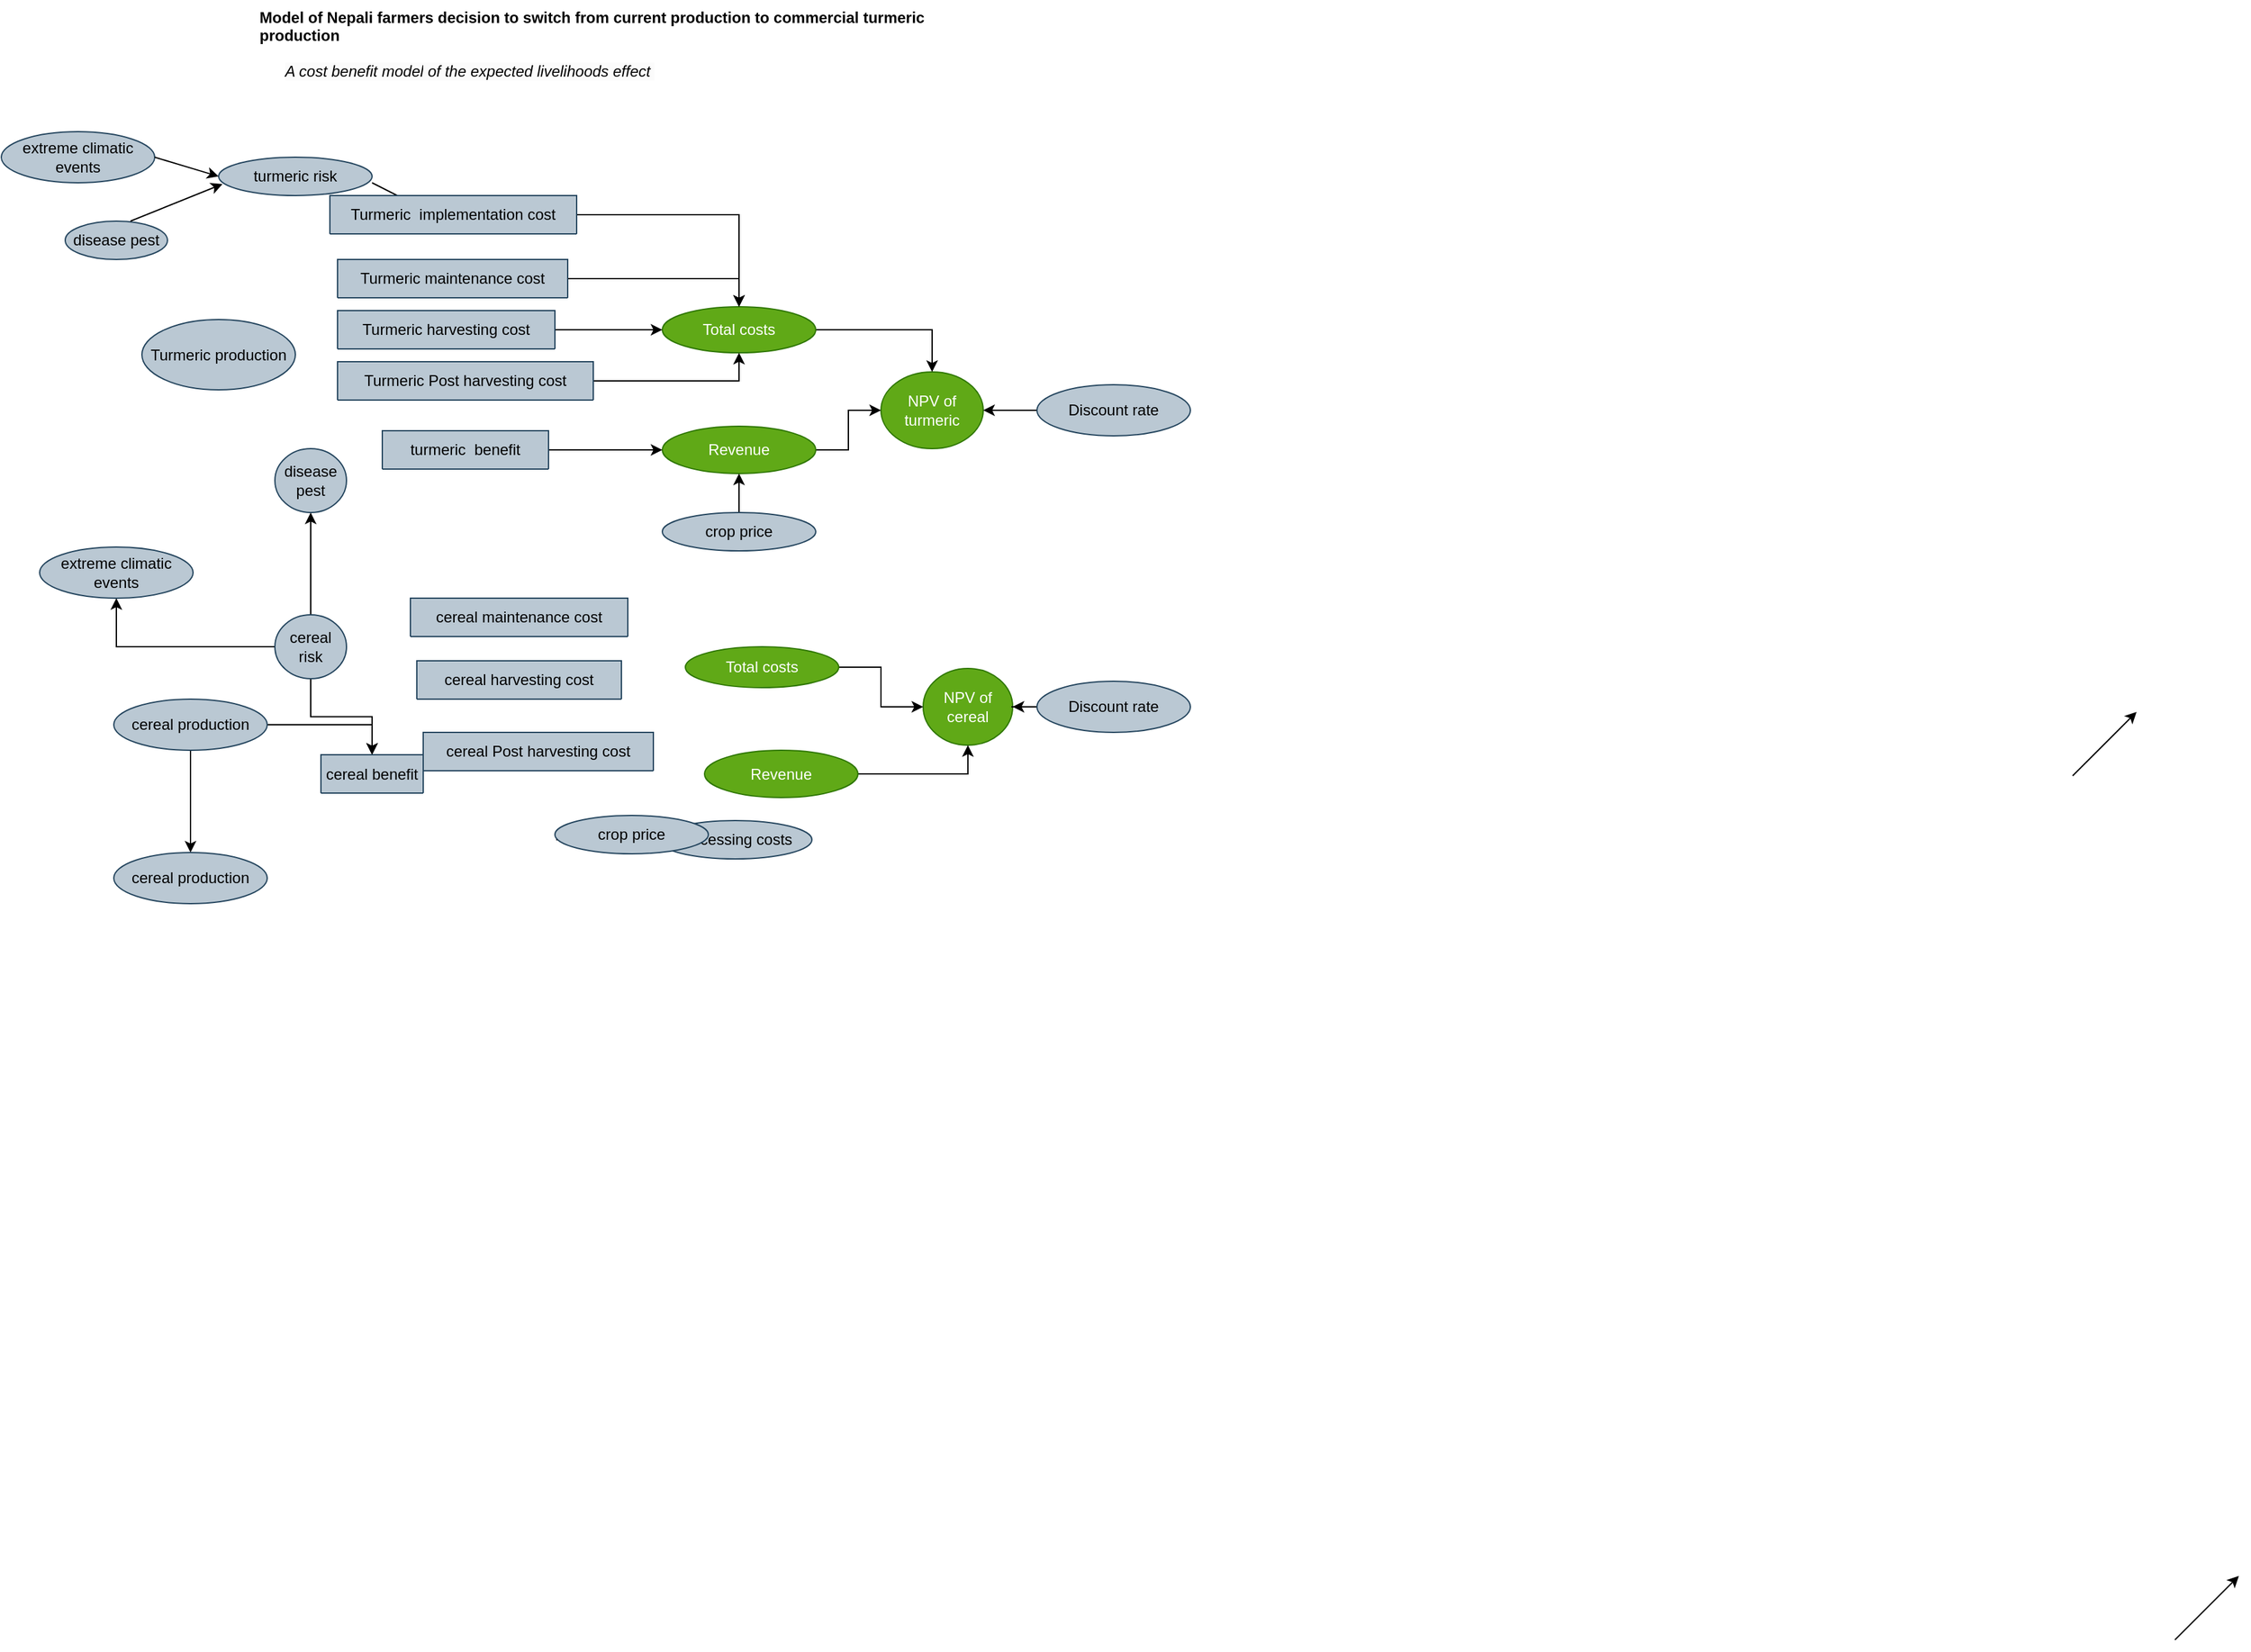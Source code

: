 <mxfile version="22.1.8" type="github">
  <diagram id="RfpzjJQe_nUU93gx4Dxn" name="Page-1">
    <mxGraphModel dx="954" dy="647" grid="1" gridSize="10" guides="1" tooltips="1" connect="1" arrows="1" fold="1" page="1" pageScale="1" pageWidth="850" pageHeight="1100" background="none" math="0" shadow="0">
      <root>
        <mxCell id="0" />
        <mxCell id="1" parent="0" />
        <mxCell id="qbSNNWnGffYOng-eK7Mu-39" value="" style="edgeStyle=orthogonalEdgeStyle;rounded=0;orthogonalLoop=1;jettySize=auto;html=1;" parent="1" source="vRBI4vWx7eo8pq1-qWPK-1" target="qbSNNWnGffYOng-eK7Mu-26" edge="1">
          <mxGeometry relative="1" as="geometry" />
        </mxCell>
        <mxCell id="qbSNNWnGffYOng-eK7Mu-47" value="" style="edgeStyle=orthogonalEdgeStyle;rounded=0;orthogonalLoop=1;jettySize=auto;html=1;" parent="1" source="vRBI4vWx7eo8pq1-qWPK-1" target="qbSNNWnGffYOng-eK7Mu-46" edge="1">
          <mxGeometry relative="1" as="geometry" />
        </mxCell>
        <mxCell id="vRBI4vWx7eo8pq1-qWPK-1" value="cereal production" style="ellipse;whiteSpace=wrap;html=1;fontSize=12;strokeWidth=1;fillColor=#bac8d3;strokeColor=#23445d;" parent="1" vertex="1">
          <mxGeometry x="838" y="564" width="120" height="40" as="geometry" />
        </mxCell>
        <mxCell id="vRBI4vWx7eo8pq1-qWPK-2" value="Model of Nepali farmers decision to switch from current production to commercial turmeric production" style="text;whiteSpace=wrap;fontSize=12;fontStyle=1;strokeWidth=1;" parent="1" vertex="1">
          <mxGeometry x="950" y="17" width="560" height="60" as="geometry" />
        </mxCell>
        <mxCell id="vRBI4vWx7eo8pq1-qWPK-3" value="&lt;span style=&quot;color: rgb(0, 0, 0); font-family: Helvetica; font-size: 12px; font-style: italic; font-variant-ligatures: normal; font-variant-caps: normal; letter-spacing: normal; orphans: 2; text-align: left; text-indent: 0px; text-transform: none; widows: 2; word-spacing: 0px; -webkit-text-stroke-width: 0px; background-color: rgb(251, 251, 251); text-decoration-thickness: initial; float: none; display: inline !important;&quot;&gt;A cost benefit model&lt;/span&gt;&lt;span style=&quot;color: rgb(0, 0, 0); font-family: Helvetica; font-size: 12px; font-style: italic; font-variant-ligatures: normal; font-variant-caps: normal; letter-spacing: normal; orphans: 2; text-align: left; text-indent: 0px; text-transform: none; widows: 2; word-spacing: 0px; -webkit-text-stroke-width: 0px; background-color: rgb(251, 251, 251); text-decoration-thickness: initial; float: none; display: inline !important;&quot;&gt;&amp;nbsp;of the expected livelihoods effect&amp;nbsp;&lt;/span&gt;" style="text;whiteSpace=wrap;html=1;fontSize=12;fontStyle=0;strokeWidth=1;" parent="1" vertex="1">
          <mxGeometry x="970" y="59" width="450" height="40" as="geometry" />
        </mxCell>
        <mxCell id="vRBI4vWx7eo8pq1-qWPK-4" value="Turmeric production" style="ellipse;whiteSpace=wrap;html=1;fontSize=12;strokeWidth=1;fillColor=#bac8d3;strokeColor=#23445d;" parent="1" vertex="1">
          <mxGeometry x="860" y="267" width="120" height="55" as="geometry" />
        </mxCell>
        <mxCell id="vRBI4vWx7eo8pq1-qWPK-5" value="NPV of turmeric" style="ellipse;whiteSpace=wrap;html=1;fontSize=12;strokeWidth=1;fillColor=#60a917;fontColor=#ffffff;strokeColor=#2D7600;" parent="1" vertex="1">
          <mxGeometry x="1438" y="308" width="80" height="60" as="geometry" />
        </mxCell>
        <mxCell id="qbSNNWnGffYOng-eK7Mu-48" value="" style="edgeStyle=orthogonalEdgeStyle;rounded=0;orthogonalLoop=1;jettySize=auto;html=1;" parent="1" source="vRBI4vWx7eo8pq1-qWPK-8" target="qbSNNWnGffYOng-eK7Mu-25" edge="1">
          <mxGeometry relative="1" as="geometry" />
        </mxCell>
        <mxCell id="qbSNNWnGffYOng-eK7Mu-49" value="" style="edgeStyle=orthogonalEdgeStyle;rounded=0;orthogonalLoop=1;jettySize=auto;html=1;" parent="1" source="vRBI4vWx7eo8pq1-qWPK-8" target="Bm_euUfFgAgu9yLUH32F-35" edge="1">
          <mxGeometry relative="1" as="geometry" />
        </mxCell>
        <mxCell id="qbSNNWnGffYOng-eK7Mu-51" value="" style="edgeStyle=orthogonalEdgeStyle;rounded=0;orthogonalLoop=1;jettySize=auto;html=1;" parent="1" source="vRBI4vWx7eo8pq1-qWPK-8" target="qbSNNWnGffYOng-eK7Mu-50" edge="1">
          <mxGeometry relative="1" as="geometry" />
        </mxCell>
        <mxCell id="vRBI4vWx7eo8pq1-qWPK-8" value="cereal risk" style="ellipse;whiteSpace=wrap;html=1;fontSize=12;strokeWidth=1;labelBackgroundColor=none;fillColor=#bac8d3;strokeColor=#23445d;" parent="1" vertex="1">
          <mxGeometry x="964" y="498" width="56" height="50" as="geometry" />
        </mxCell>
        <mxCell id="vRBI4vWx7eo8pq1-qWPK-17" style="edgeStyle=none;curved=1;rounded=0;orthogonalLoop=1;jettySize=auto;html=1;entryX=0;entryY=0.5;entryDx=0;entryDy=0;fontSize=12;startSize=8;endSize=8;strokeWidth=1;" parent="1" source="vRBI4vWx7eo8pq1-qWPK-4" target="vRBI4vWx7eo8pq1-qWPK-4" edge="1">
          <mxGeometry relative="1" as="geometry" />
        </mxCell>
        <mxCell id="vRBI4vWx7eo8pq1-qWPK-29" value="NPV of cereal" style="ellipse;whiteSpace=wrap;html=1;fontSize=12;strokeWidth=1;fillColor=#60a917;fontColor=#ffffff;strokeColor=#2D7600;" parent="1" vertex="1">
          <mxGeometry x="1471" y="540" width="70" height="60" as="geometry" />
        </mxCell>
        <mxCell id="qbSNNWnGffYOng-eK7Mu-58" value="" style="edgeStyle=orthogonalEdgeStyle;rounded=0;orthogonalLoop=1;jettySize=auto;html=1;" parent="1" target="qbSNNWnGffYOng-eK7Mu-57" edge="1">
          <mxGeometry relative="1" as="geometry">
            <mxPoint x="1184" y="674" as="sourcePoint" />
          </mxGeometry>
        </mxCell>
        <mxCell id="7G__n_sAWaHiesUCzbCm-1" value="extreme climatic events" style="ellipse;whiteSpace=wrap;html=1;fillColor=#bac8d3;strokeColor=#23445d;" parent="1" vertex="1">
          <mxGeometry x="750" y="120" width="120" height="40" as="geometry" />
        </mxCell>
        <mxCell id="g0W_0NXHWMT82P0ljdfY-27" value="" style="edgeStyle=orthogonalEdgeStyle;rounded=0;orthogonalLoop=1;jettySize=auto;html=1;" edge="1" parent="1" source="Bm_euUfFgAgu9yLUH32F-1" target="vRBI4vWx7eo8pq1-qWPK-5">
          <mxGeometry relative="1" as="geometry" />
        </mxCell>
        <mxCell id="Bm_euUfFgAgu9yLUH32F-1" value="Revenue" style="ellipse;whiteSpace=wrap;html=1;fillColor=#60a917;fontColor=#ffffff;strokeColor=#2D7600;" parent="1" vertex="1">
          <mxGeometry x="1267" y="350.5" width="120" height="37" as="geometry" />
        </mxCell>
        <mxCell id="Bm_euUfFgAgu9yLUH32F-4" value="turmeric risk" style="ellipse;whiteSpace=wrap;html=1;fillColor=#bac8d3;strokeColor=#23445d;" parent="1" vertex="1">
          <mxGeometry x="920" y="140" width="120" height="30" as="geometry" />
        </mxCell>
        <mxCell id="g0W_0NXHWMT82P0ljdfY-26" value="" style="edgeStyle=orthogonalEdgeStyle;rounded=0;orthogonalLoop=1;jettySize=auto;html=1;" edge="1" parent="1" source="Bm_euUfFgAgu9yLUH32F-5" target="vRBI4vWx7eo8pq1-qWPK-5">
          <mxGeometry relative="1" as="geometry" />
        </mxCell>
        <mxCell id="Bm_euUfFgAgu9yLUH32F-5" value="Total costs" style="ellipse;whiteSpace=wrap;html=1;fillColor=#60a917;fontColor=#ffffff;strokeColor=#2D7600;" parent="1" vertex="1">
          <mxGeometry x="1267" y="257" width="120" height="36" as="geometry" />
        </mxCell>
        <mxCell id="qbSNNWnGffYOng-eK7Mu-45" value="" style="edgeStyle=orthogonalEdgeStyle;rounded=0;orthogonalLoop=1;jettySize=auto;html=1;" parent="1" source="Bm_euUfFgAgu9yLUH32F-6" target="vRBI4vWx7eo8pq1-qWPK-29" edge="1">
          <mxGeometry relative="1" as="geometry" />
        </mxCell>
        <mxCell id="Bm_euUfFgAgu9yLUH32F-6" value="Total costs" style="ellipse;whiteSpace=wrap;html=1;fillColor=#60a917;fontColor=#ffffff;strokeColor=#2D7600;" parent="1" vertex="1">
          <mxGeometry x="1285" y="523" width="120" height="32" as="geometry" />
        </mxCell>
        <mxCell id="g0W_0NXHWMT82P0ljdfY-28" value="" style="edgeStyle=orthogonalEdgeStyle;rounded=0;orthogonalLoop=1;jettySize=auto;html=1;" edge="1" parent="1" source="Bm_euUfFgAgu9yLUH32F-8" target="vRBI4vWx7eo8pq1-qWPK-5">
          <mxGeometry relative="1" as="geometry" />
        </mxCell>
        <mxCell id="Bm_euUfFgAgu9yLUH32F-8" value="Discount rate" style="ellipse;whiteSpace=wrap;html=1;fillColor=#bac8d3;strokeColor=#23445d;" parent="1" vertex="1">
          <mxGeometry x="1560" y="318" width="120" height="40" as="geometry" />
        </mxCell>
        <mxCell id="Bm_euUfFgAgu9yLUH32F-24" value="" style="endArrow=classic;html=1;rounded=0;" parent="1" edge="1">
          <mxGeometry width="50" height="50" relative="1" as="geometry">
            <mxPoint x="2450" y="1300" as="sourcePoint" />
            <mxPoint x="2500" y="1250" as="targetPoint" />
          </mxGeometry>
        </mxCell>
        <mxCell id="Bm_euUfFgAgu9yLUH32F-31" value="" style="endArrow=classic;html=1;rounded=0;exitX=1;exitY=0.5;exitDx=0;exitDy=0;entryX=0.025;entryY=0.444;entryDx=0;entryDy=0;entryPerimeter=0;" parent="1" edge="1">
          <mxGeometry width="50" height="50" relative="1" as="geometry">
            <mxPoint x="1040" y="160" as="sourcePoint" />
            <mxPoint x="1101" y="191" as="targetPoint" />
          </mxGeometry>
        </mxCell>
        <mxCell id="Bm_euUfFgAgu9yLUH32F-32" value="" style="endArrow=classic;html=1;rounded=0;" parent="1" edge="1">
          <mxGeometry width="50" height="50" relative="1" as="geometry">
            <mxPoint x="2370" y="624" as="sourcePoint" />
            <mxPoint x="2420" y="574" as="targetPoint" />
          </mxGeometry>
        </mxCell>
        <mxCell id="Bm_euUfFgAgu9yLUH32F-35" value="extreme climatic events" style="ellipse;whiteSpace=wrap;html=1;fillColor=#bac8d3;strokeColor=#23445d;" parent="1" vertex="1">
          <mxGeometry x="780" y="445" width="120" height="40" as="geometry" />
        </mxCell>
        <mxCell id="Bm_euUfFgAgu9yLUH32F-36" value="disease pest" style="ellipse;whiteSpace=wrap;html=1;fillColor=#bac8d3;strokeColor=#23445d;" parent="1" vertex="1">
          <mxGeometry x="800" y="190" width="80" height="30" as="geometry" />
        </mxCell>
        <mxCell id="Bm_euUfFgAgu9yLUH32F-37" value="" style="endArrow=classic;html=1;rounded=0;exitX=0.638;exitY=-0.033;exitDx=0;exitDy=0;exitPerimeter=0;" parent="1" edge="1">
          <mxGeometry width="50" height="50" relative="1" as="geometry">
            <mxPoint x="851.04" y="190.01" as="sourcePoint" />
            <mxPoint x="923" y="161" as="targetPoint" />
          </mxGeometry>
        </mxCell>
        <mxCell id="Bm_euUfFgAgu9yLUH32F-38" value="" style="endArrow=classic;html=1;rounded=0;exitX=1;exitY=0.5;exitDx=0;exitDy=0;entryX=0;entryY=0.5;entryDx=0;entryDy=0;" parent="1" source="7G__n_sAWaHiesUCzbCm-1" target="Bm_euUfFgAgu9yLUH32F-4" edge="1">
          <mxGeometry width="50" height="50" relative="1" as="geometry">
            <mxPoint x="860" y="153.5" as="sourcePoint" />
            <mxPoint x="912" y="126.5" as="targetPoint" />
          </mxGeometry>
        </mxCell>
        <mxCell id="qbSNNWnGffYOng-eK7Mu-56" value="" style="edgeStyle=orthogonalEdgeStyle;rounded=0;orthogonalLoop=1;jettySize=auto;html=1;" parent="1" source="Bm_euUfFgAgu9yLUH32F-40" target="vRBI4vWx7eo8pq1-qWPK-29" edge="1">
          <mxGeometry relative="1" as="geometry" />
        </mxCell>
        <mxCell id="Bm_euUfFgAgu9yLUH32F-40" value="Revenue" style="ellipse;whiteSpace=wrap;html=1;fillColor=#60a917;fontColor=#ffffff;strokeColor=#2D7600;" parent="1" vertex="1">
          <mxGeometry x="1300" y="604" width="120" height="37" as="geometry" />
        </mxCell>
        <mxCell id="qbSNNWnGffYOng-eK7Mu-16" style="edgeStyle=orthogonalEdgeStyle;rounded=0;orthogonalLoop=1;jettySize=auto;html=1;exitX=0.5;exitY=1;exitDx=0;exitDy=0;" parent="1" edge="1">
          <mxGeometry relative="1" as="geometry">
            <mxPoint x="1127" y="641" as="sourcePoint" />
            <mxPoint x="1127" y="641" as="targetPoint" />
          </mxGeometry>
        </mxCell>
        <mxCell id="qbSNNWnGffYOng-eK7Mu-23" value="cereal benefit" style="swimlane;fontStyle=0;childLayout=stackLayout;horizontal=1;startSize=30;horizontalStack=0;resizeParent=1;resizeParentMax=0;resizeLast=0;collapsible=1;marginBottom=0;whiteSpace=wrap;html=1;fillColor=#bac8d3;strokeColor=#23445d;" parent="1" vertex="1" collapsed="1">
          <mxGeometry x="1000" y="607.5" width="80" height="30" as="geometry">
            <mxRectangle x="1067" y="484" width="140" height="110" as="alternateBounds" />
          </mxGeometry>
        </mxCell>
        <mxCell id="qbSNNWnGffYOng-eK7Mu-24" value="maize &amp;nbsp;yield &lt;br&gt;millet yield" style="text;strokeColor=none;fillColor=none;align=left;verticalAlign=middle;spacingLeft=4;spacingRight=4;overflow=hidden;points=[[0,0.5,0,0,0],[1,0.5,0,0,0]];portConstraint=eastwest;rotatable=0;whiteSpace=wrap;html=1;" parent="qbSNNWnGffYOng-eK7Mu-23" vertex="1">
          <mxGeometry y="30" width="140" height="30" as="geometry" />
        </mxCell>
        <mxCell id="qbSNNWnGffYOng-eK7Mu-25" value="animal feed yield firewood yield" style="text;strokeColor=none;fillColor=none;align=left;verticalAlign=middle;spacingLeft=4;spacingRight=4;overflow=hidden;points=[[0,0.5],[1,0.5]];portConstraint=eastwest;rotatable=0;whiteSpace=wrap;html=1;" parent="qbSNNWnGffYOng-eK7Mu-23" vertex="1">
          <mxGeometry y="60" width="140" height="30" as="geometry" />
        </mxCell>
        <mxCell id="qbSNNWnGffYOng-eK7Mu-26" value="food access" style="text;strokeColor=none;fillColor=none;align=left;verticalAlign=middle;spacingLeft=4;spacingRight=4;overflow=hidden;points=[[0,0.5],[1,0.5]];portConstraint=eastwest;rotatable=0;whiteSpace=wrap;html=1;" parent="qbSNNWnGffYOng-eK7Mu-23" vertex="1">
          <mxGeometry y="90" width="140" height="20" as="geometry" />
        </mxCell>
        <mxCell id="g0W_0NXHWMT82P0ljdfY-30" value="" style="edgeStyle=orthogonalEdgeStyle;rounded=0;orthogonalLoop=1;jettySize=auto;html=1;" edge="1" parent="1" source="qbSNNWnGffYOng-eK7Mu-44" target="Bm_euUfFgAgu9yLUH32F-1">
          <mxGeometry relative="1" as="geometry" />
        </mxCell>
        <mxCell id="qbSNNWnGffYOng-eK7Mu-44" value="crop price" style="ellipse;whiteSpace=wrap;html=1;fillColor=#bac8d3;strokeColor=#23445d;" parent="1" vertex="1">
          <mxGeometry x="1267" y="418" width="120" height="30" as="geometry" />
        </mxCell>
        <mxCell id="qbSNNWnGffYOng-eK7Mu-46" value="cereal production" style="ellipse;whiteSpace=wrap;html=1;fontSize=12;strokeWidth=1;fillColor=#bac8d3;strokeColor=#23445d;" parent="1" vertex="1">
          <mxGeometry x="838" y="684" width="120" height="40" as="geometry" />
        </mxCell>
        <mxCell id="qbSNNWnGffYOng-eK7Mu-50" value="disease pest" style="ellipse;whiteSpace=wrap;html=1;fontSize=12;strokeWidth=1;labelBackgroundColor=none;fillColor=#bac8d3;strokeColor=#23445d;" parent="1" vertex="1">
          <mxGeometry x="964" y="368" width="56" height="50" as="geometry" />
        </mxCell>
        <mxCell id="qbSNNWnGffYOng-eK7Mu-57" value="processing costs" style="ellipse;whiteSpace=wrap;html=1;fillColor=#bac8d3;strokeColor=#23445d;" parent="1" vertex="1">
          <mxGeometry x="1264" y="659" width="120" height="30" as="geometry" />
        </mxCell>
        <mxCell id="g0W_0NXHWMT82P0ljdfY-25" value="" style="edgeStyle=orthogonalEdgeStyle;rounded=0;orthogonalLoop=1;jettySize=auto;html=1;" edge="1" parent="1" source="qbSNNWnGffYOng-eK7Mu-59" target="Bm_euUfFgAgu9yLUH32F-1">
          <mxGeometry relative="1" as="geometry" />
        </mxCell>
        <mxCell id="qbSNNWnGffYOng-eK7Mu-59" value="turmeric &amp;nbsp;benefit" style="swimlane;fontStyle=0;childLayout=stackLayout;horizontal=1;startSize=30;horizontalStack=0;resizeParent=1;resizeParentMax=0;resizeLast=0;collapsible=1;marginBottom=0;whiteSpace=wrap;html=1;fillColor=#bac8d3;strokeColor=#23445d;" parent="1" vertex="1" collapsed="1">
          <mxGeometry x="1048" y="354" width="130" height="30" as="geometry">
            <mxRectangle x="1063" y="770" width="140" height="120" as="alternateBounds" />
          </mxGeometry>
        </mxCell>
        <mxCell id="qbSNNWnGffYOng-eK7Mu-60" value="Turmeric yield" style="text;strokeColor=none;fillColor=none;align=left;verticalAlign=middle;spacingLeft=4;spacingRight=4;overflow=hidden;points=[[0,0.5],[1,0.5]];portConstraint=eastwest;rotatable=0;whiteSpace=wrap;html=1;" parent="qbSNNWnGffYOng-eK7Mu-59" vertex="1">
          <mxGeometry y="30" width="140" height="30" as="geometry" />
        </mxCell>
        <mxCell id="qbSNNWnGffYOng-eK7Mu-62" value="improve livelihood" style="text;strokeColor=none;fillColor=none;align=left;verticalAlign=middle;spacingLeft=4;spacingRight=4;overflow=hidden;points=[[0,0.5],[1,0.5]];portConstraint=eastwest;rotatable=0;whiteSpace=wrap;html=1;" parent="qbSNNWnGffYOng-eK7Mu-59" vertex="1">
          <mxGeometry y="60" width="140" height="30" as="geometry" />
        </mxCell>
        <mxCell id="qbSNNWnGffYOng-eK7Mu-61" value="prevent soil erosion" style="text;strokeColor=none;fillColor=none;align=left;verticalAlign=middle;spacingLeft=4;spacingRight=4;overflow=hidden;points=[[0,0.5],[1,0.5]];portConstraint=eastwest;rotatable=0;whiteSpace=wrap;html=1;" parent="qbSNNWnGffYOng-eK7Mu-59" vertex="1">
          <mxGeometry y="90" width="140" height="30" as="geometry" />
        </mxCell>
        <mxCell id="P7z4gR5DvrRTQaax9_9S-4" value="cereal maintenance cost" style="swimlane;fontStyle=0;childLayout=stackLayout;horizontal=1;startSize=30;horizontalStack=0;resizeParent=1;resizeParentMax=0;resizeLast=0;collapsible=1;marginBottom=0;whiteSpace=wrap;html=1;fillColor=#bac8d3;strokeColor=#23445d;" parent="1" vertex="1" collapsed="1">
          <mxGeometry x="1070" y="485" width="170" height="30" as="geometry">
            <mxRectangle x="1263" y="710" width="140" height="120" as="alternateBounds" />
          </mxGeometry>
        </mxCell>
        <mxCell id="P7z4gR5DvrRTQaax9_9S-5" value="FYM collection" style="text;strokeColor=none;fillColor=none;align=left;verticalAlign=middle;spacingLeft=4;spacingRight=4;overflow=hidden;points=[[0,0.5],[1,0.5]];portConstraint=eastwest;rotatable=0;whiteSpace=wrap;html=1;" parent="P7z4gR5DvrRTQaax9_9S-4" vertex="1">
          <mxGeometry y="30" width="140" height="30" as="geometry" />
        </mxCell>
        <mxCell id="P7z4gR5DvrRTQaax9_9S-6" value="&amp;nbsp;Weeding&lt;br&gt;" style="text;strokeColor=none;fillColor=none;align=left;verticalAlign=middle;spacingLeft=4;spacingRight=4;overflow=hidden;points=[[0,0.5],[1,0.5]];portConstraint=eastwest;rotatable=0;whiteSpace=wrap;html=1;" parent="P7z4gR5DvrRTQaax9_9S-4" vertex="1">
          <mxGeometry y="60" width="140" height="30" as="geometry" />
        </mxCell>
        <mxCell id="P7z4gR5DvrRTQaax9_9S-7" value="plantation" style="text;strokeColor=none;fillColor=none;align=left;verticalAlign=middle;spacingLeft=4;spacingRight=4;overflow=hidden;points=[[0,0.5],[1,0.5]];portConstraint=eastwest;rotatable=0;whiteSpace=wrap;html=1;" parent="P7z4gR5DvrRTQaax9_9S-4" vertex="1">
          <mxGeometry y="90" width="140" height="30" as="geometry" />
        </mxCell>
        <mxCell id="P7z4gR5DvrRTQaax9_9S-9" value="cereal harvesting cost" style="swimlane;fontStyle=0;childLayout=stackLayout;horizontal=1;startSize=30;horizontalStack=0;resizeParent=1;resizeParentMax=0;resizeLast=0;collapsible=1;marginBottom=0;whiteSpace=wrap;html=1;fillColor=#bac8d3;strokeColor=#23445d;" parent="1" vertex="1" collapsed="1">
          <mxGeometry x="1075" y="534" width="160" height="30" as="geometry">
            <mxRectangle x="1426" y="790" width="140" height="90" as="alternateBounds" />
          </mxGeometry>
        </mxCell>
        <mxCell id="P7z4gR5DvrRTQaax9_9S-10" value="cutting" style="text;strokeColor=none;fillColor=none;align=left;verticalAlign=middle;spacingLeft=4;spacingRight=4;overflow=hidden;points=[[0,0.5],[1,0.5]];portConstraint=eastwest;rotatable=0;whiteSpace=wrap;html=1;" parent="P7z4gR5DvrRTQaax9_9S-9" vertex="1">
          <mxGeometry y="30" width="140" height="30" as="geometry" />
        </mxCell>
        <mxCell id="P7z4gR5DvrRTQaax9_9S-11" value="shelling/thresing" style="text;strokeColor=none;fillColor=none;align=left;verticalAlign=middle;spacingLeft=4;spacingRight=4;overflow=hidden;points=[[0,0.5],[1,0.5]];portConstraint=eastwest;rotatable=0;whiteSpace=wrap;html=1;" parent="P7z4gR5DvrRTQaax9_9S-9" vertex="1">
          <mxGeometry y="60" width="140" height="30" as="geometry" />
        </mxCell>
        <mxCell id="g0W_0NXHWMT82P0ljdfY-24" value="" style="edgeStyle=orthogonalEdgeStyle;rounded=0;orthogonalLoop=1;jettySize=auto;html=1;" edge="1" parent="1" source="d5tyBhBD4ZNlllIkALd0-3" target="Bm_euUfFgAgu9yLUH32F-5">
          <mxGeometry relative="1" as="geometry" />
        </mxCell>
        <mxCell id="d5tyBhBD4ZNlllIkALd0-3" value="Turmeric Post harvesting cost" style="swimlane;fontStyle=0;childLayout=stackLayout;horizontal=1;startSize=30;horizontalStack=0;resizeParent=1;resizeParentMax=0;resizeLast=0;collapsible=1;marginBottom=0;whiteSpace=wrap;html=1;fillColor=#bac8d3;strokeColor=#23445d;" parent="1" vertex="1" collapsed="1">
          <mxGeometry x="1013" y="300" width="200" height="30" as="geometry">
            <mxRectangle x="830" y="780" width="170" height="120" as="alternateBounds" />
          </mxGeometry>
        </mxCell>
        <mxCell id="d5tyBhBD4ZNlllIkALd0-4" value="storage cost" style="text;strokeColor=none;fillColor=none;align=left;verticalAlign=middle;spacingLeft=4;spacingRight=4;overflow=hidden;points=[[0,0.5],[1,0.5]];portConstraint=eastwest;rotatable=0;whiteSpace=wrap;html=1;" parent="d5tyBhBD4ZNlllIkALd0-3" vertex="1">
          <mxGeometry y="30" width="170" height="30" as="geometry" />
        </mxCell>
        <mxCell id="d5tyBhBD4ZNlllIkALd0-5" value="packaging" style="text;strokeColor=none;fillColor=none;align=left;verticalAlign=middle;spacingLeft=4;spacingRight=4;overflow=hidden;points=[[0,0.5],[1,0.5]];portConstraint=eastwest;rotatable=0;whiteSpace=wrap;html=1;" parent="d5tyBhBD4ZNlllIkALd0-3" vertex="1">
          <mxGeometry y="60" width="170" height="30" as="geometry" />
        </mxCell>
        <mxCell id="d5tyBhBD4ZNlllIkALd0-6" value="marketing" style="text;strokeColor=none;fillColor=none;align=left;verticalAlign=middle;spacingLeft=4;spacingRight=4;overflow=hidden;points=[[0,0.5],[1,0.5]];portConstraint=eastwest;rotatable=0;whiteSpace=wrap;html=1;" parent="d5tyBhBD4ZNlllIkALd0-3" vertex="1">
          <mxGeometry y="90" width="170" height="30" as="geometry" />
        </mxCell>
        <mxCell id="g0W_0NXHWMT82P0ljdfY-13" value="" style="edgeStyle=orthogonalEdgeStyle;rounded=0;orthogonalLoop=1;jettySize=auto;html=1;" edge="1" parent="1" source="d5tyBhBD4ZNlllIkALd0-7" target="Bm_euUfFgAgu9yLUH32F-5">
          <mxGeometry relative="1" as="geometry" />
        </mxCell>
        <mxCell id="d5tyBhBD4ZNlllIkALd0-7" value="Turmeric &amp;nbsp;implementation cost" style="swimlane;fontStyle=0;childLayout=stackLayout;horizontal=1;startSize=30;horizontalStack=0;resizeParent=1;resizeParentMax=0;resizeLast=0;collapsible=1;marginBottom=0;whiteSpace=wrap;html=1;fillColor=#bac8d3;strokeColor=#23445d;" parent="1" vertex="1" collapsed="1">
          <mxGeometry x="1007" y="170" width="193" height="30" as="geometry">
            <mxRectangle x="1063" y="940" width="140" height="120" as="alternateBounds" />
          </mxGeometry>
        </mxCell>
        <mxCell id="d5tyBhBD4ZNlllIkALd0-8" value="Seed &amp;nbsp;&amp;nbsp;&lt;br&gt;&amp;nbsp;&lt;br&gt;&amp;nbsp;" style="text;strokeColor=none;fillColor=none;align=left;verticalAlign=middle;spacingLeft=4;spacingRight=4;overflow=hidden;points=[[0,0.5],[1,0.5]];portConstraint=eastwest;rotatable=0;whiteSpace=wrap;html=1;" parent="d5tyBhBD4ZNlllIkALd0-7" vertex="1">
          <mxGeometry y="30" width="140" height="30" as="geometry" />
        </mxCell>
        <mxCell id="d5tyBhBD4ZNlllIkALd0-9" value="Land preparation" style="text;strokeColor=none;fillColor=none;align=left;verticalAlign=middle;spacingLeft=4;spacingRight=4;overflow=hidden;points=[[0,0.5],[1,0.5]];portConstraint=eastwest;rotatable=0;whiteSpace=wrap;html=1;" parent="d5tyBhBD4ZNlllIkALd0-7" vertex="1">
          <mxGeometry y="60" width="140" height="30" as="geometry" />
        </mxCell>
        <mxCell id="d5tyBhBD4ZNlllIkALd0-10" value="land lease" style="text;strokeColor=none;fillColor=none;align=left;verticalAlign=middle;spacingLeft=4;spacingRight=4;overflow=hidden;points=[[0,0.5],[1,0.5]];portConstraint=eastwest;rotatable=0;whiteSpace=wrap;html=1;" parent="d5tyBhBD4ZNlllIkALd0-7" vertex="1">
          <mxGeometry y="90" width="140" height="30" as="geometry" />
        </mxCell>
        <mxCell id="g0W_0NXHWMT82P0ljdfY-15" value="" style="edgeStyle=orthogonalEdgeStyle;rounded=0;orthogonalLoop=1;jettySize=auto;html=1;" edge="1" parent="1" source="d5tyBhBD4ZNlllIkALd0-12" target="Bm_euUfFgAgu9yLUH32F-5">
          <mxGeometry relative="1" as="geometry" />
        </mxCell>
        <mxCell id="d5tyBhBD4ZNlllIkALd0-12" value="Turmeric maintenance cost" style="swimlane;fontStyle=0;childLayout=stackLayout;horizontal=1;startSize=30;horizontalStack=0;resizeParent=1;resizeParentMax=0;resizeLast=0;collapsible=1;marginBottom=0;whiteSpace=wrap;html=1;fillColor=#bac8d3;strokeColor=#23445d;" parent="1" vertex="1" collapsed="1">
          <mxGeometry x="1013" y="220" width="180" height="30" as="geometry">
            <mxRectangle x="1263" y="910" width="140" height="240" as="alternateBounds" />
          </mxGeometry>
        </mxCell>
        <mxCell id="d5tyBhBD4ZNlllIkALd0-13" value="FYM &lt;br&gt;" style="text;strokeColor=none;fillColor=none;align=left;verticalAlign=middle;spacingLeft=4;spacingRight=4;overflow=hidden;points=[[0,0.5],[1,0.5]];portConstraint=eastwest;rotatable=0;whiteSpace=wrap;html=1;" parent="d5tyBhBD4ZNlllIkALd0-12" vertex="1">
          <mxGeometry y="30" width="140" height="30" as="geometry" />
        </mxCell>
        <mxCell id="d5tyBhBD4ZNlllIkALd0-14" value="&amp;nbsp;Weeding&lt;br&gt;" style="text;strokeColor=none;fillColor=none;align=left;verticalAlign=middle;spacingLeft=4;spacingRight=4;overflow=hidden;points=[[0,0.5],[1,0.5]];portConstraint=eastwest;rotatable=0;whiteSpace=wrap;html=1;" parent="d5tyBhBD4ZNlllIkALd0-12" vertex="1">
          <mxGeometry y="60" width="140" height="30" as="geometry" />
        </mxCell>
        <mxCell id="d5tyBhBD4ZNlllIkALd0-15" value="Plantation" style="text;strokeColor=none;fillColor=none;align=left;verticalAlign=middle;spacingLeft=4;spacingRight=4;overflow=hidden;points=[[0,0.5],[1,0.5]];portConstraint=eastwest;rotatable=0;whiteSpace=wrap;html=1;" parent="d5tyBhBD4ZNlllIkALd0-12" vertex="1">
          <mxGeometry y="90" width="140" height="30" as="geometry" />
        </mxCell>
        <mxCell id="d5tyBhBD4ZNlllIkALd0-23" value="Mulch collection" style="text;strokeColor=none;fillColor=none;align=left;verticalAlign=middle;spacingLeft=4;spacingRight=4;overflow=hidden;points=[[0,0.5],[1,0.5]];portConstraint=eastwest;rotatable=0;whiteSpace=wrap;html=1;" parent="d5tyBhBD4ZNlllIkALd0-12" vertex="1">
          <mxGeometry y="120" width="140" height="30" as="geometry" />
        </mxCell>
        <mxCell id="d5tyBhBD4ZNlllIkALd0-24" value="Boiling" style="text;strokeColor=none;fillColor=none;align=left;verticalAlign=middle;spacingLeft=4;spacingRight=4;overflow=hidden;points=[[0,0.5],[1,0.5]];portConstraint=eastwest;rotatable=0;whiteSpace=wrap;html=1;" parent="d5tyBhBD4ZNlllIkALd0-12" vertex="1">
          <mxGeometry y="150" width="140" height="30" as="geometry" />
        </mxCell>
        <mxCell id="d5tyBhBD4ZNlllIkALd0-25" value="Drying" style="text;strokeColor=none;fillColor=none;align=left;verticalAlign=middle;spacingLeft=4;spacingRight=4;overflow=hidden;points=[[0,0.5],[1,0.5]];portConstraint=eastwest;rotatable=0;whiteSpace=wrap;html=1;" parent="d5tyBhBD4ZNlllIkALd0-12" vertex="1">
          <mxGeometry y="180" width="140" height="30" as="geometry" />
        </mxCell>
        <mxCell id="d5tyBhBD4ZNlllIkALd0-26" value="Grinding" style="text;strokeColor=none;fillColor=none;align=left;verticalAlign=middle;spacingLeft=4;spacingRight=4;overflow=hidden;points=[[0,0.5],[1,0.5]];portConstraint=eastwest;rotatable=0;whiteSpace=wrap;html=1;" parent="d5tyBhBD4ZNlllIkALd0-12" vertex="1">
          <mxGeometry y="210" width="140" height="30" as="geometry" />
        </mxCell>
        <mxCell id="d5tyBhBD4ZNlllIkALd0-29" value="cereal Post harvesting cost" style="swimlane;fontStyle=0;childLayout=stackLayout;horizontal=1;startSize=30;horizontalStack=0;resizeParent=1;resizeParentMax=0;resizeLast=0;collapsible=1;marginBottom=0;whiteSpace=wrap;html=1;fillColor=#bac8d3;strokeColor=#23445d;" parent="1" vertex="1" collapsed="1">
          <mxGeometry x="1080" y="590" width="180" height="30" as="geometry">
            <mxRectangle x="860" y="985" width="140" height="90" as="alternateBounds" />
          </mxGeometry>
        </mxCell>
        <mxCell id="d5tyBhBD4ZNlllIkALd0-30" value="cleaning" style="text;strokeColor=none;fillColor=none;align=left;verticalAlign=middle;spacingLeft=4;spacingRight=4;overflow=hidden;points=[[0,0.5],[1,0.5]];portConstraint=eastwest;rotatable=0;whiteSpace=wrap;html=1;" parent="d5tyBhBD4ZNlllIkALd0-29" vertex="1">
          <mxGeometry y="30" width="140" height="30" as="geometry" />
        </mxCell>
        <mxCell id="d5tyBhBD4ZNlllIkALd0-31" value="treatment" style="text;strokeColor=none;fillColor=none;align=left;verticalAlign=middle;spacingLeft=4;spacingRight=4;overflow=hidden;points=[[0,0.5],[1,0.5]];portConstraint=eastwest;rotatable=0;whiteSpace=wrap;html=1;" parent="d5tyBhBD4ZNlllIkALd0-29" vertex="1">
          <mxGeometry y="60" width="140" height="30" as="geometry" />
        </mxCell>
        <mxCell id="g0W_0NXHWMT82P0ljdfY-23" value="" style="edgeStyle=orthogonalEdgeStyle;rounded=0;orthogonalLoop=1;jettySize=auto;html=1;" edge="1" parent="1" source="d5tyBhBD4ZNlllIkALd0-17" target="Bm_euUfFgAgu9yLUH32F-5">
          <mxGeometry relative="1" as="geometry" />
        </mxCell>
        <mxCell id="d5tyBhBD4ZNlllIkALd0-17" value="Turmeric harvesting cost" style="swimlane;fontStyle=0;childLayout=stackLayout;horizontal=1;startSize=30;horizontalStack=0;resizeParent=1;resizeParentMax=0;resizeLast=0;collapsible=1;marginBottom=0;whiteSpace=wrap;html=1;fillColor=#bac8d3;strokeColor=#23445d;" parent="1" vertex="1" collapsed="1">
          <mxGeometry x="1013" y="260" width="170" height="30" as="geometry">
            <mxRectangle x="1426" y="960" width="140" height="150" as="alternateBounds" />
          </mxGeometry>
        </mxCell>
        <mxCell id="d5tyBhBD4ZNlllIkALd0-18" value="Extracting turmeric" style="text;strokeColor=none;fillColor=none;align=left;verticalAlign=middle;spacingLeft=4;spacingRight=4;overflow=hidden;points=[[0,0.5],[1,0.5]];portConstraint=eastwest;rotatable=0;whiteSpace=wrap;html=1;" parent="d5tyBhBD4ZNlllIkALd0-17" vertex="1">
          <mxGeometry y="30" width="140" height="30" as="geometry" />
        </mxCell>
        <mxCell id="d5tyBhBD4ZNlllIkALd0-19" value="Removing roots" style="text;strokeColor=none;fillColor=none;align=left;verticalAlign=middle;spacingLeft=4;spacingRight=4;overflow=hidden;points=[[0,0.5],[1,0.5]];portConstraint=eastwest;rotatable=0;whiteSpace=wrap;html=1;" parent="d5tyBhBD4ZNlllIkALd0-17" vertex="1">
          <mxGeometry y="60" width="140" height="30" as="geometry" />
        </mxCell>
        <mxCell id="d5tyBhBD4ZNlllIkALd0-21" value="sorting seeds" style="text;strokeColor=none;fillColor=none;align=left;verticalAlign=middle;spacingLeft=4;spacingRight=4;overflow=hidden;points=[[0,0.5],[1,0.5]];portConstraint=eastwest;rotatable=0;whiteSpace=wrap;html=1;" parent="d5tyBhBD4ZNlllIkALd0-17" vertex="1">
          <mxGeometry y="90" width="140" height="30" as="geometry" />
        </mxCell>
        <mxCell id="d5tyBhBD4ZNlllIkALd0-22" value="gathering" style="text;strokeColor=none;fillColor=none;align=left;verticalAlign=middle;spacingLeft=4;spacingRight=4;overflow=hidden;points=[[0,0.5],[1,0.5]];portConstraint=eastwest;rotatable=0;whiteSpace=wrap;html=1;" parent="d5tyBhBD4ZNlllIkALd0-17" vertex="1">
          <mxGeometry y="120" width="140" height="30" as="geometry" />
        </mxCell>
        <mxCell id="g0W_0NXHWMT82P0ljdfY-34" value="" style="edgeStyle=orthogonalEdgeStyle;rounded=0;orthogonalLoop=1;jettySize=auto;html=1;" edge="1" parent="1" source="g0W_0NXHWMT82P0ljdfY-31" target="vRBI4vWx7eo8pq1-qWPK-29">
          <mxGeometry relative="1" as="geometry" />
        </mxCell>
        <mxCell id="g0W_0NXHWMT82P0ljdfY-31" value="Discount rate" style="ellipse;whiteSpace=wrap;html=1;fillColor=#bac8d3;strokeColor=#23445d;" vertex="1" parent="1">
          <mxGeometry x="1560" y="550" width="120" height="40" as="geometry" />
        </mxCell>
        <mxCell id="g0W_0NXHWMT82P0ljdfY-32" value="crop price" style="ellipse;whiteSpace=wrap;html=1;fillColor=#bac8d3;strokeColor=#23445d;" vertex="1" parent="1">
          <mxGeometry x="1183" y="655" width="120" height="30" as="geometry" />
        </mxCell>
      </root>
    </mxGraphModel>
  </diagram>
</mxfile>
